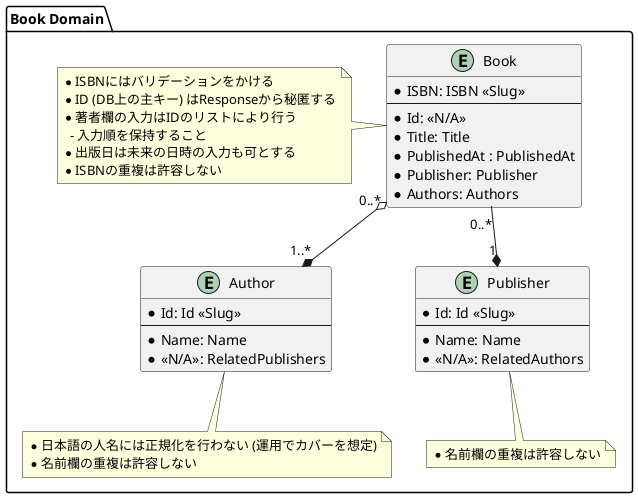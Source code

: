 @startuml BookApi_DomainModel

hide method
skinparam DefaultFontName Helvetica

package "Book Domain" as Domain {
    entity Author {
        * Id: Id <<Slug>>
        --
        * Name: Name
        * <<N/A>>: RelatedPublishers
    }

    entity Publisher {
        * Id: Id <<Slug>>
        --
        * Name: Name
        * <<N/A>>: RelatedAuthors
    }

    entity Book {
        * ISBN: ISBN <<Slug>>
        --
        * Id: <<N/A>>
        * Title: Title
        * PublishedAt : PublishedAt
        * Publisher: Publisher
        * Authors: Authors
    }

    Book "0..*" o--* "1..*" Author
    Book "0..*" --* "1" Publisher

    note left of Book
        * ISBNにはバリデーションをかける
        * ID (DB上の主キー) はResponseから秘匿する
        * 著者欄の入力はIDのリストにより行う
          - 入力順を保持すること
        * 出版日は未来の日時の入力も可とする
        * ISBNの重複は許容しない
    endnote

    note bottom of Author
        * 日本語の人名には正規化を行わない (運用でカバーを想定)
        * 名前欄の重複は許容しない
    endnote

    note bottom of Publisher
        * 名前欄の重複は許容しない
    endnote
}
@enduml